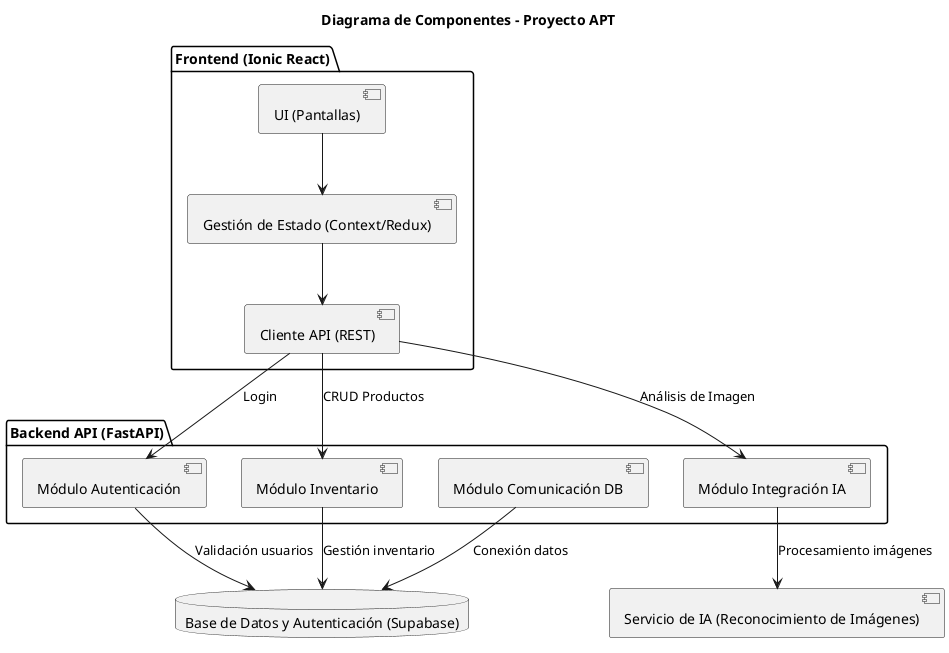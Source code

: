 @startuml Diagrama_de_componentes
title Diagrama de Componentes - Proyecto APT

package "Frontend (Ionic React)" {
    component "UI (Pantallas)" as UI
    component "Gestión de Estado (Context/Redux)" as STATE
    component "Cliente API (REST)" as APIClient
}

package "Backend API (FastAPI)" {
    component "Módulo Autenticación" as BEAuth
    component "Módulo Inventario" as BEInv
    component "Módulo Integración IA" as BEIA
    component "Módulo Comunicación DB" as BEDB
}

database "Base de Datos y Autenticación (Supabase)" as DB
component "Servicio de IA (Reconocimiento de Imágenes)" as IA

UI --> STATE
STATE --> APIClient
APIClient --> BEAuth : Login
APIClient --> BEInv : CRUD Productos
APIClient --> BEIA : Análisis de Imagen

BEAuth --> DB : Validación usuarios
BEInv --> DB : Gestión inventario
BEDB --> DB : Conexión datos
BEIA --> IA : Procesamiento imágenes

@enduml
